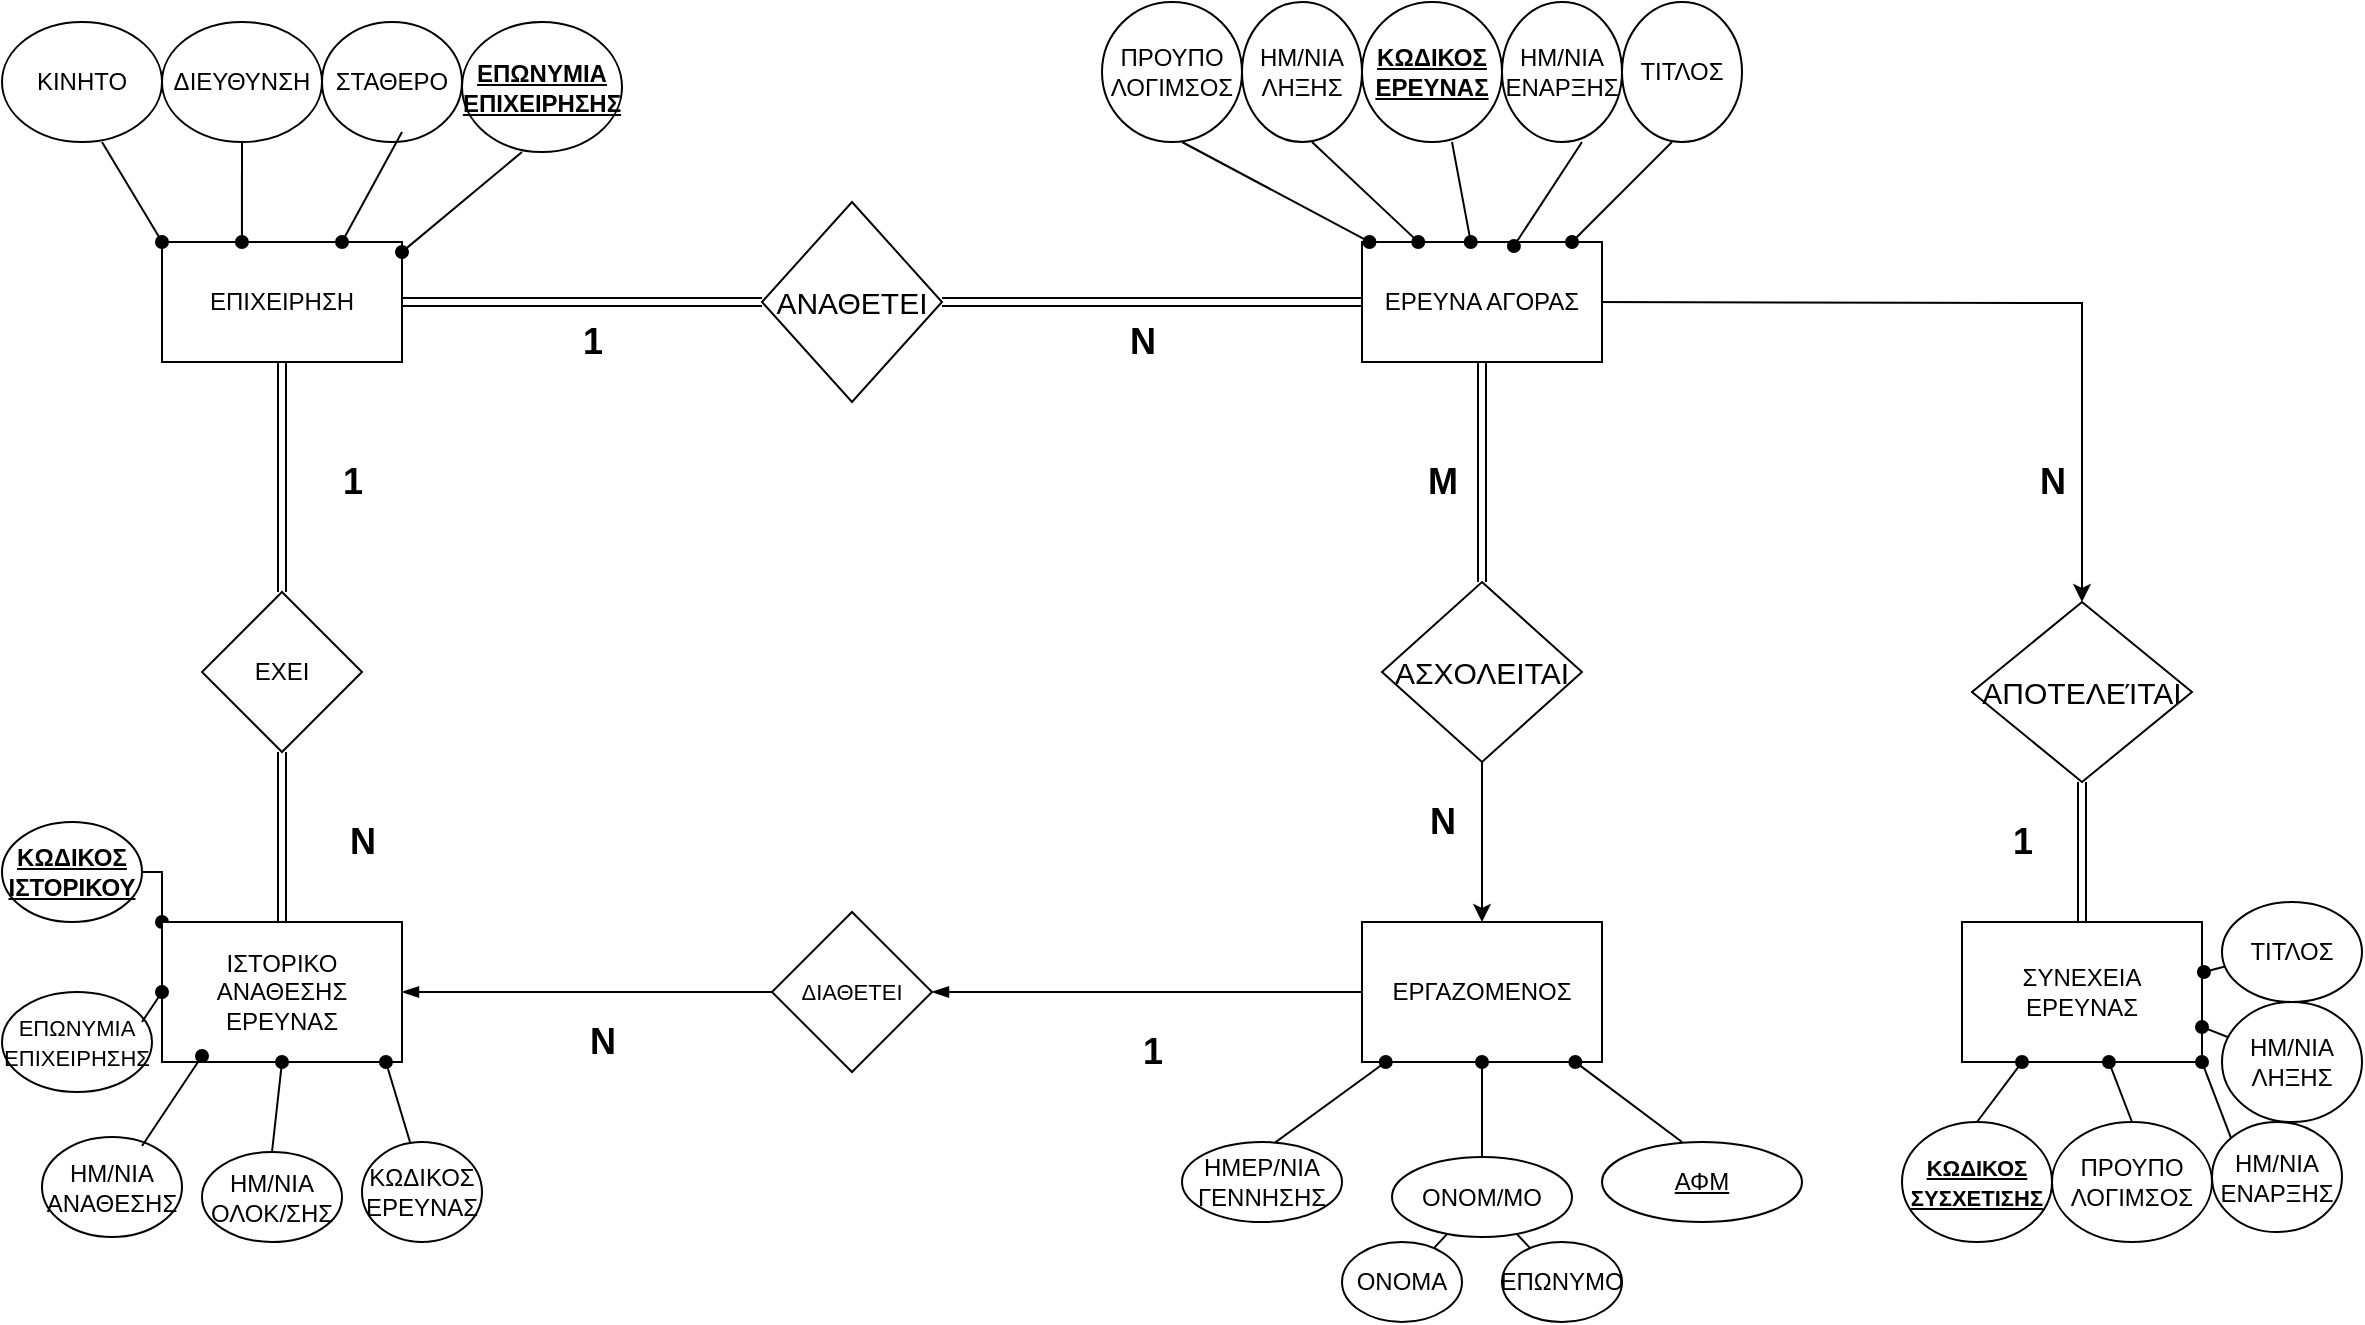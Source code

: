 <mxfile version="21.1.1" type="github">
  <diagram name="Page-1" id="4xuhvQjqA52v9uNUmas1">
    <mxGraphModel dx="1434" dy="788" grid="1" gridSize="10" guides="1" tooltips="1" connect="1" arrows="1" fold="1" page="1" pageScale="1" pageWidth="850" pageHeight="1100" math="0" shadow="0">
      <root>
        <mxCell id="0" />
        <mxCell id="1" parent="0" />
        <mxCell id="7PbP5t5x5OfYu_cqWDmC-59" style="edgeStyle=orthogonalEdgeStyle;rounded=0;orthogonalLoop=1;jettySize=auto;html=1;entryX=0;entryY=0.5;entryDx=0;entryDy=0;shape=link;" edge="1" parent="1" source="7PbP5t5x5OfYu_cqWDmC-60" target="7PbP5t5x5OfYu_cqWDmC-205">
          <mxGeometry relative="1" as="geometry">
            <mxPoint x="675" y="150" as="targetPoint" />
          </mxGeometry>
        </mxCell>
        <mxCell id="7PbP5t5x5OfYu_cqWDmC-236" style="edgeStyle=orthogonalEdgeStyle;rounded=0;orthogonalLoop=1;jettySize=auto;html=1;shape=link;" edge="1" parent="1" source="7PbP5t5x5OfYu_cqWDmC-238" target="7PbP5t5x5OfYu_cqWDmC-174">
          <mxGeometry relative="1" as="geometry" />
        </mxCell>
        <mxCell id="7PbP5t5x5OfYu_cqWDmC-1" value="ΕΠΙΧΕΙΡΗΣΗ" style="rounded=0;whiteSpace=wrap;html=1;" vertex="1" parent="1">
          <mxGeometry x="80" y="120" width="120" height="60" as="geometry" />
        </mxCell>
        <mxCell id="7PbP5t5x5OfYu_cqWDmC-25" style="edgeStyle=orthogonalEdgeStyle;rounded=0;orthogonalLoop=1;jettySize=auto;html=1;entryX=0.5;entryY=0;entryDx=0;entryDy=0;shape=link;" edge="1" parent="1" source="7PbP5t5x5OfYu_cqWDmC-26" target="7PbP5t5x5OfYu_cqWDmC-24">
          <mxGeometry relative="1" as="geometry" />
        </mxCell>
        <mxCell id="7PbP5t5x5OfYu_cqWDmC-8" value="ΗΜ/ΝΙΑ&lt;br&gt;ΕΝΑΡΞΗΣ" style="ellipse;whiteSpace=wrap;html=1;" vertex="1" parent="1">
          <mxGeometry x="750" width="60" height="70" as="geometry" />
        </mxCell>
        <mxCell id="7PbP5t5x5OfYu_cqWDmC-9" value="ΗΜ/ΝΙΑ&lt;br&gt;ΛΗΞΗΣ" style="ellipse;whiteSpace=wrap;html=1;" vertex="1" parent="1">
          <mxGeometry x="620" width="60" height="70" as="geometry" />
        </mxCell>
        <mxCell id="7PbP5t5x5OfYu_cqWDmC-17" value="ΠΡΟΥΠΟ&lt;br&gt;ΛΟΓΙΜΣΟΣ" style="ellipse;whiteSpace=wrap;html=1;direction=south;" vertex="1" parent="1">
          <mxGeometry x="550" width="70" height="70" as="geometry" />
        </mxCell>
        <mxCell id="7PbP5t5x5OfYu_cqWDmC-24" value="ΣΥΝΕΧΕΙΑ&lt;br&gt;ΕΡΕΥΝΑΣ" style="rounded=0;whiteSpace=wrap;html=1;" vertex="1" parent="1">
          <mxGeometry x="980" y="460" width="120" height="70" as="geometry" />
        </mxCell>
        <mxCell id="7PbP5t5x5OfYu_cqWDmC-27" value="" style="edgeStyle=orthogonalEdgeStyle;rounded=0;orthogonalLoop=1;jettySize=auto;html=1;entryX=0.5;entryY=0;entryDx=0;entryDy=0;" edge="1" parent="1" target="7PbP5t5x5OfYu_cqWDmC-26">
          <mxGeometry relative="1" as="geometry">
            <mxPoint x="795" y="150" as="sourcePoint" />
            <mxPoint x="630" y="440" as="targetPoint" />
          </mxGeometry>
        </mxCell>
        <mxCell id="7PbP5t5x5OfYu_cqWDmC-26" value="&lt;font style=&quot;font-size: 15px;&quot;&gt;ΑΠΟΤΕΛΕΊΤΑΙ&lt;/font&gt;" style="rhombus;whiteSpace=wrap;html=1;" vertex="1" parent="1">
          <mxGeometry x="985" y="300" width="110" height="90" as="geometry" />
        </mxCell>
        <mxCell id="7PbP5t5x5OfYu_cqWDmC-32" value="ΗΜ/ΝΙΑ&lt;br&gt;ΕΝΑΡΞΗΣ" style="ellipse;whiteSpace=wrap;html=1;" vertex="1" parent="1">
          <mxGeometry x="1105" y="560" width="65" height="55" as="geometry" />
        </mxCell>
        <mxCell id="7PbP5t5x5OfYu_cqWDmC-34" value="ΤΙΤΛΟΣ" style="ellipse;whiteSpace=wrap;html=1;" vertex="1" parent="1">
          <mxGeometry x="1110" y="450" width="70" height="50" as="geometry" />
        </mxCell>
        <mxCell id="7PbP5t5x5OfYu_cqWDmC-36" value="ΗΜ/ΝΙΑ&lt;br&gt;ΛΗΞΗΣ" style="ellipse;whiteSpace=wrap;html=1;" vertex="1" parent="1">
          <mxGeometry x="1110" y="500" width="70" height="60" as="geometry" />
        </mxCell>
        <mxCell id="7PbP5t5x5OfYu_cqWDmC-42" value="ΠΡΟΥΠΟ&lt;br&gt;ΛΟΓΙΜΣΟΣ" style="ellipse;whiteSpace=wrap;html=1;direction=south;" vertex="1" parent="1">
          <mxGeometry x="1025" y="560" width="80" height="60" as="geometry" />
        </mxCell>
        <mxCell id="7PbP5t5x5OfYu_cqWDmC-43" value="&lt;u style=&quot;font-size: 11px;&quot;&gt;&lt;b&gt;ΚΩΔΙΚΟΣ&lt;br&gt;ΣΥΣΧΕΤΙΣΗΣ&lt;br&gt;&lt;/b&gt;&lt;/u&gt;" style="ellipse;whiteSpace=wrap;html=1;" vertex="1" parent="1">
          <mxGeometry x="950" y="560" width="75" height="60" as="geometry" />
        </mxCell>
        <mxCell id="7PbP5t5x5OfYu_cqWDmC-50" value="ΤΙΤΛΟΣ" style="ellipse;whiteSpace=wrap;html=1;" vertex="1" parent="1">
          <mxGeometry x="810" width="60" height="70" as="geometry" />
        </mxCell>
        <mxCell id="7PbP5t5x5OfYu_cqWDmC-62" value="&lt;u&gt;&lt;b&gt;ΕΠΩΝΥΜΙΑ ΕΠΙΧΕΙΡΗΣΗΣ&lt;/b&gt;&lt;/u&gt;" style="ellipse;whiteSpace=wrap;html=1;fillStyle=cross-hatch;" vertex="1" parent="1">
          <mxGeometry x="230" y="10" width="80" height="65" as="geometry" />
        </mxCell>
        <mxCell id="7PbP5t5x5OfYu_cqWDmC-185" style="edgeStyle=orthogonalEdgeStyle;rounded=0;orthogonalLoop=1;jettySize=auto;html=1;entryX=0.333;entryY=0;entryDx=0;entryDy=0;entryPerimeter=0;startArrow=none;startFill=0;endArrow=oval;endFill=1;" edge="1" parent="1" source="7PbP5t5x5OfYu_cqWDmC-63" target="7PbP5t5x5OfYu_cqWDmC-1">
          <mxGeometry relative="1" as="geometry" />
        </mxCell>
        <mxCell id="7PbP5t5x5OfYu_cqWDmC-63" value="ΔΙΕΥΘΥΝΣΗ" style="ellipse;whiteSpace=wrap;html=1;" vertex="1" parent="1">
          <mxGeometry x="80" y="10" width="80" height="60" as="geometry" />
        </mxCell>
        <mxCell id="7PbP5t5x5OfYu_cqWDmC-64" value="ΣΤΑΘΕΡΟ" style="ellipse;whiteSpace=wrap;html=1;" vertex="1" parent="1">
          <mxGeometry x="160" y="10" width="70" height="60" as="geometry" />
        </mxCell>
        <mxCell id="7PbP5t5x5OfYu_cqWDmC-65" value="ΚΙΝΗΤΟ" style="ellipse;whiteSpace=wrap;html=1;" vertex="1" parent="1">
          <mxGeometry y="10" width="80" height="60" as="geometry" />
        </mxCell>
        <mxCell id="7PbP5t5x5OfYu_cqWDmC-66" value="&lt;b&gt;&lt;u&gt;ΚΩΔΙΚΟΣ&lt;br&gt;ΕΡΕΥΝΑΣ&lt;br&gt;&lt;/u&gt;&lt;/b&gt;" style="ellipse;whiteSpace=wrap;html=1;" vertex="1" parent="1">
          <mxGeometry x="680" width="70" height="70" as="geometry" />
        </mxCell>
        <mxCell id="7PbP5t5x5OfYu_cqWDmC-96" value="ΕΡΓΑΖΟΜΕΝΟΣ" style="rounded=0;whiteSpace=wrap;html=1;" vertex="1" parent="1">
          <mxGeometry x="680" y="460" width="120" height="70" as="geometry" />
        </mxCell>
        <mxCell id="7PbP5t5x5OfYu_cqWDmC-138" style="edgeStyle=orthogonalEdgeStyle;rounded=0;orthogonalLoop=1;jettySize=auto;html=1;" edge="1" parent="1" source="7PbP5t5x5OfYu_cqWDmC-98" target="7PbP5t5x5OfYu_cqWDmC-96">
          <mxGeometry relative="1" as="geometry" />
        </mxCell>
        <mxCell id="7PbP5t5x5OfYu_cqWDmC-98" value="&lt;font style=&quot;font-size: 15px;&quot;&gt;ΑΣΧΟΛΕΙΤΑΙ&lt;/font&gt;" style="rhombus;whiteSpace=wrap;html=1;" vertex="1" parent="1">
          <mxGeometry x="690" y="290" width="100" height="90" as="geometry" />
        </mxCell>
        <mxCell id="7PbP5t5x5OfYu_cqWDmC-101" value="ΚΩΔΙΚΟΣ&lt;br&gt;ΕΡΕΥΝΑΣ" style="ellipse;whiteSpace=wrap;html=1;" vertex="1" parent="1">
          <mxGeometry x="180" y="570" width="60" height="50" as="geometry" />
        </mxCell>
        <mxCell id="7PbP5t5x5OfYu_cqWDmC-103" value="ΗΜ/ΝΙΑ&lt;br&gt;ΑΝΑΘΕΣΗΣ" style="ellipse;whiteSpace=wrap;html=1;" vertex="1" parent="1">
          <mxGeometry x="20" y="567.5" width="70" height="50" as="geometry" />
        </mxCell>
        <mxCell id="7PbP5t5x5OfYu_cqWDmC-104" value="ΗΜ/ΝΙΑ&lt;br&gt;ΟΛΟΚ/ΣΗΣ" style="ellipse;whiteSpace=wrap;html=1;" vertex="1" parent="1">
          <mxGeometry x="100" y="575" width="70" height="45" as="geometry" />
        </mxCell>
        <mxCell id="7PbP5t5x5OfYu_cqWDmC-190" style="edgeStyle=orthogonalEdgeStyle;rounded=0;orthogonalLoop=1;jettySize=auto;html=1;entryX=0;entryY=0;entryDx=0;entryDy=0;endArrow=oval;endFill=1;" edge="1" parent="1" source="7PbP5t5x5OfYu_cqWDmC-105" target="7PbP5t5x5OfYu_cqWDmC-174">
          <mxGeometry relative="1" as="geometry">
            <Array as="points">
              <mxPoint x="80" y="435" />
            </Array>
          </mxGeometry>
        </mxCell>
        <mxCell id="7PbP5t5x5OfYu_cqWDmC-105" value="&lt;u&gt;&lt;b&gt;ΚΩΔΙΚΟΣ&lt;br&gt;ΙΣΤΟΡΙΚΟΥ&lt;/b&gt;&lt;/u&gt;" style="ellipse;whiteSpace=wrap;html=1;" vertex="1" parent="1">
          <mxGeometry y="410" width="70" height="50" as="geometry" />
        </mxCell>
        <mxCell id="7PbP5t5x5OfYu_cqWDmC-146" value="ΑΦΜ" style="ellipse;whiteSpace=wrap;html=1;align=center;fontStyle=4;" vertex="1" parent="1">
          <mxGeometry x="800" y="570" width="100" height="40" as="geometry" />
        </mxCell>
        <mxCell id="7PbP5t5x5OfYu_cqWDmC-156" style="rounded=0;orthogonalLoop=1;jettySize=auto;html=1;endArrow=none;endFill=0;" edge="1" parent="1" source="7PbP5t5x5OfYu_cqWDmC-148" target="7PbP5t5x5OfYu_cqWDmC-154">
          <mxGeometry relative="1" as="geometry" />
        </mxCell>
        <mxCell id="7PbP5t5x5OfYu_cqWDmC-163" style="edgeStyle=orthogonalEdgeStyle;rounded=0;orthogonalLoop=1;jettySize=auto;html=1;endArrow=oval;endFill=1;" edge="1" parent="1" source="7PbP5t5x5OfYu_cqWDmC-148" target="7PbP5t5x5OfYu_cqWDmC-96">
          <mxGeometry relative="1" as="geometry">
            <mxPoint x="730" y="566.124" as="sourcePoint" />
            <mxPoint x="730" y="536" as="targetPoint" />
            <Array as="points" />
          </mxGeometry>
        </mxCell>
        <mxCell id="7PbP5t5x5OfYu_cqWDmC-148" value="ΟΝΟΜ/ΜΟ" style="ellipse;whiteSpace=wrap;html=1;align=center;" vertex="1" parent="1">
          <mxGeometry x="695" y="577.5" width="90" height="40" as="geometry" />
        </mxCell>
        <mxCell id="7PbP5t5x5OfYu_cqWDmC-149" value="" style="endArrow=none;html=1;rounded=0;" edge="1" parent="1" source="7PbP5t5x5OfYu_cqWDmC-153">
          <mxGeometry width="50" height="50" relative="1" as="geometry">
            <mxPoint x="750" y="600" as="sourcePoint" />
            <mxPoint x="710" y="640" as="targetPoint" />
          </mxGeometry>
        </mxCell>
        <mxCell id="7PbP5t5x5OfYu_cqWDmC-154" value="ΕΠΩΝΥΜΟ" style="ellipse;whiteSpace=wrap;html=1;align=center;" vertex="1" parent="1">
          <mxGeometry x="750" y="620" width="60" height="40" as="geometry" />
        </mxCell>
        <mxCell id="7PbP5t5x5OfYu_cqWDmC-157" value="" style="endArrow=none;html=1;rounded=0;" edge="1" parent="1" source="7PbP5t5x5OfYu_cqWDmC-148" target="7PbP5t5x5OfYu_cqWDmC-153">
          <mxGeometry width="50" height="50" relative="1" as="geometry">
            <mxPoint x="734" y="599" as="sourcePoint" />
            <mxPoint x="710" y="640" as="targetPoint" />
          </mxGeometry>
        </mxCell>
        <mxCell id="7PbP5t5x5OfYu_cqWDmC-153" value="ΟΝΟΜΑ" style="ellipse;whiteSpace=wrap;html=1;align=center;" vertex="1" parent="1">
          <mxGeometry x="670" y="620" width="60" height="40" as="geometry" />
        </mxCell>
        <mxCell id="7PbP5t5x5OfYu_cqWDmC-168" value="" style="endArrow=oval;html=1;rounded=0;startArrow=none;startFill=0;endFill=1;" edge="1" parent="1" target="7PbP5t5x5OfYu_cqWDmC-96">
          <mxGeometry width="50" height="50" relative="1" as="geometry">
            <mxPoint x="630" y="575" as="sourcePoint" />
            <mxPoint x="670" y="540" as="targetPoint" />
          </mxGeometry>
        </mxCell>
        <mxCell id="7PbP5t5x5OfYu_cqWDmC-169" value="" style="endArrow=oval;html=1;rounded=0;exitX=0.4;exitY=0;exitDx=0;exitDy=0;exitPerimeter=0;endFill=1;startArrow=none;startFill=0;" edge="1" parent="1" source="7PbP5t5x5OfYu_cqWDmC-146" target="7PbP5t5x5OfYu_cqWDmC-96">
          <mxGeometry width="50" height="50" relative="1" as="geometry">
            <mxPoint x="740" y="585" as="sourcePoint" />
            <mxPoint x="790" y="535" as="targetPoint" />
          </mxGeometry>
        </mxCell>
        <mxCell id="7PbP5t5x5OfYu_cqWDmC-170" value="ΗΜΕΡ/ΝΙΑ&lt;br&gt;ΓΕΝΝΗΣΗΣ" style="ellipse;whiteSpace=wrap;html=1;" vertex="1" parent="1">
          <mxGeometry x="590" y="570" width="80" height="40" as="geometry" />
        </mxCell>
        <mxCell id="7PbP5t5x5OfYu_cqWDmC-102" value="&lt;font style=&quot;font-size: 11px;&quot;&gt;ΕΠΩΝΥΜΙΑ ΕΠΙΧΕΙΡΗΣΗΣ&lt;/font&gt;" style="ellipse;whiteSpace=wrap;html=1;" vertex="1" parent="1">
          <mxGeometry y="495" width="75" height="50" as="geometry" />
        </mxCell>
        <mxCell id="7PbP5t5x5OfYu_cqWDmC-237" style="edgeStyle=orthogonalEdgeStyle;rounded=0;orthogonalLoop=1;jettySize=auto;html=1;endArrow=none;endFill=0;startArrow=blockThin;startFill=1;" edge="1" parent="1" source="7PbP5t5x5OfYu_cqWDmC-240" target="7PbP5t5x5OfYu_cqWDmC-96">
          <mxGeometry relative="1" as="geometry" />
        </mxCell>
        <mxCell id="7PbP5t5x5OfYu_cqWDmC-174" value="ΙΣΤΟΡΙΚΟ&lt;br style=&quot;border-color: var(--border-color);&quot;&gt;ΑΝΑΘΕΣΗΣ&lt;br style=&quot;border-color: var(--border-color);&quot;&gt;ΕΡΕΥΝΑΣ" style="rounded=0;whiteSpace=wrap;html=1;" vertex="1" parent="1">
          <mxGeometry x="80" y="460" width="120" height="70" as="geometry" />
        </mxCell>
        <mxCell id="7PbP5t5x5OfYu_cqWDmC-175" value="" style="edgeStyle=orthogonalEdgeStyle;rounded=0;orthogonalLoop=1;jettySize=auto;html=1;shape=link;" edge="1" parent="1" source="7PbP5t5x5OfYu_cqWDmC-1" target="7PbP5t5x5OfYu_cqWDmC-60">
          <mxGeometry relative="1" as="geometry">
            <mxPoint x="200" y="150" as="sourcePoint" />
            <mxPoint x="670" y="155" as="targetPoint" />
          </mxGeometry>
        </mxCell>
        <mxCell id="7PbP5t5x5OfYu_cqWDmC-60" value="&lt;font style=&quot;font-size: 15px;&quot;&gt;ΑΝΑΘΕΤΕΙ&lt;/font&gt;" style="rhombus;whiteSpace=wrap;html=1;" vertex="1" parent="1">
          <mxGeometry x="380" y="100" width="90" height="100" as="geometry" />
        </mxCell>
        <mxCell id="7PbP5t5x5OfYu_cqWDmC-182" value="" style="endArrow=none;html=1;rounded=0;exitX=1;exitY=0.083;exitDx=0;exitDy=0;exitPerimeter=0;startArrow=oval;startFill=1;" edge="1" parent="1" source="7PbP5t5x5OfYu_cqWDmC-1">
          <mxGeometry width="50" height="50" relative="1" as="geometry">
            <mxPoint x="210" y="125" as="sourcePoint" />
            <mxPoint x="260" y="75" as="targetPoint" />
          </mxGeometry>
        </mxCell>
        <mxCell id="7PbP5t5x5OfYu_cqWDmC-184" value="" style="endArrow=none;html=1;rounded=0;exitX=0.75;exitY=0;exitDx=0;exitDy=0;endFill=0;startArrow=oval;startFill=1;" edge="1" parent="1" source="7PbP5t5x5OfYu_cqWDmC-1">
          <mxGeometry width="50" height="50" relative="1" as="geometry">
            <mxPoint x="150" y="115" as="sourcePoint" />
            <mxPoint x="200" y="65" as="targetPoint" />
          </mxGeometry>
        </mxCell>
        <mxCell id="7PbP5t5x5OfYu_cqWDmC-186" value="" style="endArrow=none;html=1;rounded=0;exitX=0;exitY=0;exitDx=0;exitDy=0;startArrow=oval;startFill=1;" edge="1" parent="1" source="7PbP5t5x5OfYu_cqWDmC-1">
          <mxGeometry width="50" height="50" relative="1" as="geometry">
            <mxPoint y="120" as="sourcePoint" />
            <mxPoint x="50" y="70" as="targetPoint" />
          </mxGeometry>
        </mxCell>
        <mxCell id="7PbP5t5x5OfYu_cqWDmC-191" value="" style="endArrow=oval;html=1;rounded=0;endFill=1;" edge="1" parent="1">
          <mxGeometry width="50" height="50" relative="1" as="geometry">
            <mxPoint x="70" y="572" as="sourcePoint" />
            <mxPoint x="100" y="527" as="targetPoint" />
          </mxGeometry>
        </mxCell>
        <mxCell id="7PbP5t5x5OfYu_cqWDmC-193" value="" style="endArrow=oval;html=1;rounded=0;endFill=1;entryX=0.933;entryY=1;entryDx=0;entryDy=0;entryPerimeter=0;exitX=0.4;exitY=0;exitDx=0;exitDy=0;exitPerimeter=0;" edge="1" parent="1" source="7PbP5t5x5OfYu_cqWDmC-101" target="7PbP5t5x5OfYu_cqWDmC-174">
          <mxGeometry width="50" height="50" relative="1" as="geometry">
            <mxPoint x="212.549" y="566.783" as="sourcePoint" />
            <mxPoint x="200" y="526" as="targetPoint" />
          </mxGeometry>
        </mxCell>
        <mxCell id="7PbP5t5x5OfYu_cqWDmC-194" value="" style="endArrow=oval;html=1;rounded=0;entryX=0;entryY=0.5;entryDx=0;entryDy=0;endFill=1;" edge="1" parent="1" target="7PbP5t5x5OfYu_cqWDmC-174">
          <mxGeometry width="50" height="50" relative="1" as="geometry">
            <mxPoint x="70" y="510" as="sourcePoint" />
            <mxPoint x="105" y="467.5" as="targetPoint" />
          </mxGeometry>
        </mxCell>
        <mxCell id="7PbP5t5x5OfYu_cqWDmC-206" style="edgeStyle=orthogonalEdgeStyle;rounded=0;orthogonalLoop=1;jettySize=auto;html=1;shape=link;" edge="1" parent="1" source="7PbP5t5x5OfYu_cqWDmC-205" target="7PbP5t5x5OfYu_cqWDmC-98">
          <mxGeometry relative="1" as="geometry" />
        </mxCell>
        <mxCell id="7PbP5t5x5OfYu_cqWDmC-205" value="ΕΡΕΥΝΑ ΑΓΟΡΑΣ" style="rounded=0;whiteSpace=wrap;html=1;" vertex="1" parent="1">
          <mxGeometry x="680" y="120" width="120" height="60" as="geometry" />
        </mxCell>
        <mxCell id="7PbP5t5x5OfYu_cqWDmC-207" value="" style="endArrow=none;html=1;rounded=0;startArrow=oval;startFill=1;" edge="1" parent="1">
          <mxGeometry width="50" height="50" relative="1" as="geometry">
            <mxPoint x="785" y="120" as="sourcePoint" />
            <mxPoint x="835" y="70" as="targetPoint" />
          </mxGeometry>
        </mxCell>
        <mxCell id="7PbP5t5x5OfYu_cqWDmC-208" value="" style="endArrow=none;html=1;rounded=0;startArrow=oval;startFill=1;" edge="1" parent="1" source="7PbP5t5x5OfYu_cqWDmC-205">
          <mxGeometry width="50" height="50" relative="1" as="geometry">
            <mxPoint x="540" y="120" as="sourcePoint" />
            <mxPoint x="590" y="70" as="targetPoint" />
          </mxGeometry>
        </mxCell>
        <mxCell id="7PbP5t5x5OfYu_cqWDmC-209" value="" style="endArrow=none;html=1;rounded=0;startArrow=oval;startFill=1;" edge="1" parent="1" source="7PbP5t5x5OfYu_cqWDmC-205">
          <mxGeometry width="50" height="50" relative="1" as="geometry">
            <mxPoint x="605" y="120" as="sourcePoint" />
            <mxPoint x="655" y="70" as="targetPoint" />
          </mxGeometry>
        </mxCell>
        <mxCell id="7PbP5t5x5OfYu_cqWDmC-210" value="" style="endArrow=none;html=1;rounded=0;startArrow=oval;startFill=1;" edge="1" parent="1" source="7PbP5t5x5OfYu_cqWDmC-205">
          <mxGeometry width="50" height="50" relative="1" as="geometry">
            <mxPoint x="675" y="120" as="sourcePoint" />
            <mxPoint x="725" y="70" as="targetPoint" />
          </mxGeometry>
        </mxCell>
        <mxCell id="7PbP5t5x5OfYu_cqWDmC-211" value="" style="endArrow=none;html=1;rounded=0;exitX=0.633;exitY=0.033;exitDx=0;exitDy=0;exitPerimeter=0;startArrow=oval;startFill=1;" edge="1" parent="1" source="7PbP5t5x5OfYu_cqWDmC-205">
          <mxGeometry width="50" height="50" relative="1" as="geometry">
            <mxPoint x="740" y="120" as="sourcePoint" />
            <mxPoint x="790" y="70" as="targetPoint" />
          </mxGeometry>
        </mxCell>
        <mxCell id="7PbP5t5x5OfYu_cqWDmC-215" value="" style="endArrow=oval;html=1;rounded=0;exitX=0.5;exitY=0;exitDx=0;exitDy=0;startArrow=none;startFill=0;endFill=1;" edge="1" parent="1" source="7PbP5t5x5OfYu_cqWDmC-43">
          <mxGeometry width="50" height="50" relative="1" as="geometry">
            <mxPoint x="962.5" y="575" as="sourcePoint" />
            <mxPoint x="1010" y="530" as="targetPoint" />
          </mxGeometry>
        </mxCell>
        <mxCell id="7PbP5t5x5OfYu_cqWDmC-216" value="" style="endArrow=oval;html=1;rounded=0;exitX=0;exitY=0.5;exitDx=0;exitDy=0;startArrow=none;startFill=0;endFill=1;" edge="1" parent="1" source="7PbP5t5x5OfYu_cqWDmC-42" target="7PbP5t5x5OfYu_cqWDmC-24">
          <mxGeometry width="50" height="50" relative="1" as="geometry">
            <mxPoint x="990" y="568" as="sourcePoint" />
            <mxPoint x="1022.5" y="535" as="targetPoint" />
            <Array as="points" />
          </mxGeometry>
        </mxCell>
        <mxCell id="7PbP5t5x5OfYu_cqWDmC-218" value="" style="endArrow=oval;html=1;rounded=0;exitX=0;exitY=0;exitDx=0;exitDy=0;startArrow=none;startFill=0;endFill=1;entryX=1;entryY=1;entryDx=0;entryDy=0;" edge="1" parent="1" source="7PbP5t5x5OfYu_cqWDmC-32" target="7PbP5t5x5OfYu_cqWDmC-24">
          <mxGeometry width="50" height="50" relative="1" as="geometry">
            <mxPoint x="1075" y="570" as="sourcePoint" />
            <mxPoint x="1061" y="540" as="targetPoint" />
            <Array as="points" />
          </mxGeometry>
        </mxCell>
        <mxCell id="7PbP5t5x5OfYu_cqWDmC-219" value="" style="endArrow=oval;html=1;rounded=0;startArrow=none;startFill=0;endFill=1;entryX=1.008;entryY=0.357;entryDx=0;entryDy=0;entryPerimeter=0;" edge="1" parent="1" source="7PbP5t5x5OfYu_cqWDmC-34" target="7PbP5t5x5OfYu_cqWDmC-24">
          <mxGeometry width="50" height="50" relative="1" as="geometry">
            <mxPoint x="1124" y="578" as="sourcePoint" />
            <mxPoint x="1105" y="540" as="targetPoint" />
            <Array as="points" />
          </mxGeometry>
        </mxCell>
        <mxCell id="7PbP5t5x5OfYu_cqWDmC-220" value="" style="endArrow=oval;html=1;rounded=0;startArrow=none;startFill=0;endFill=1;entryX=1;entryY=0.75;entryDx=0;entryDy=0;" edge="1" parent="1" source="7PbP5t5x5OfYu_cqWDmC-36" target="7PbP5t5x5OfYu_cqWDmC-24">
          <mxGeometry width="50" height="50" relative="1" as="geometry">
            <mxPoint x="1121" y="491" as="sourcePoint" />
            <mxPoint x="1106" y="495" as="targetPoint" />
            <Array as="points" />
          </mxGeometry>
        </mxCell>
        <mxCell id="7PbP5t5x5OfYu_cqWDmC-221" value="" style="endArrow=oval;html=1;rounded=0;endFill=1;entryX=0.5;entryY=1;entryDx=0;entryDy=0;exitX=0.5;exitY=0;exitDx=0;exitDy=0;" edge="1" parent="1" source="7PbP5t5x5OfYu_cqWDmC-104" target="7PbP5t5x5OfYu_cqWDmC-174">
          <mxGeometry width="50" height="50" relative="1" as="geometry">
            <mxPoint x="214" y="580" as="sourcePoint" />
            <mxPoint x="197" y="540" as="targetPoint" />
          </mxGeometry>
        </mxCell>
        <mxCell id="7PbP5t5x5OfYu_cqWDmC-222" value="&lt;b&gt;&lt;font style=&quot;font-size: 18px;&quot;&gt;Ν&lt;/font&gt;&lt;/b&gt;" style="text;html=1;align=center;verticalAlign=middle;resizable=0;points=[];autosize=1;strokeColor=none;fillColor=none;" vertex="1" parent="1">
          <mxGeometry x="550" y="150" width="40" height="40" as="geometry" />
        </mxCell>
        <mxCell id="7PbP5t5x5OfYu_cqWDmC-223" value="&lt;b&gt;&lt;font style=&quot;font-size: 18px;&quot;&gt;1&lt;/font&gt;&lt;/b&gt;" style="text;html=1;align=center;verticalAlign=middle;resizable=0;points=[];autosize=1;strokeColor=none;fillColor=none;" vertex="1" parent="1">
          <mxGeometry x="280" y="150" width="30" height="40" as="geometry" />
        </mxCell>
        <mxCell id="7PbP5t5x5OfYu_cqWDmC-225" value="&lt;b&gt;&lt;font style=&quot;font-size: 18px;&quot;&gt;Ν&lt;/font&gt;&lt;/b&gt;" style="text;html=1;align=center;verticalAlign=middle;resizable=0;points=[];autosize=1;strokeColor=none;fillColor=none;" vertex="1" parent="1">
          <mxGeometry x="700" y="390" width="40" height="40" as="geometry" />
        </mxCell>
        <mxCell id="7PbP5t5x5OfYu_cqWDmC-226" value="&lt;span style=&quot;font-size: 18px;&quot;&gt;&lt;b&gt;Μ&lt;/b&gt;&lt;/span&gt;" style="text;html=1;align=center;verticalAlign=middle;resizable=0;points=[];autosize=1;strokeColor=none;fillColor=none;" vertex="1" parent="1">
          <mxGeometry x="700" y="220" width="40" height="40" as="geometry" />
        </mxCell>
        <mxCell id="7PbP5t5x5OfYu_cqWDmC-239" value="" style="edgeStyle=orthogonalEdgeStyle;rounded=0;orthogonalLoop=1;jettySize=auto;html=1;shape=link;" edge="1" parent="1" source="7PbP5t5x5OfYu_cqWDmC-1" target="7PbP5t5x5OfYu_cqWDmC-238">
          <mxGeometry relative="1" as="geometry">
            <mxPoint x="140" y="180" as="sourcePoint" />
            <mxPoint x="140" y="460" as="targetPoint" />
          </mxGeometry>
        </mxCell>
        <mxCell id="7PbP5t5x5OfYu_cqWDmC-238" value="ΕΧΕΙ" style="rhombus;whiteSpace=wrap;html=1;" vertex="1" parent="1">
          <mxGeometry x="100" y="295" width="80" height="80" as="geometry" />
        </mxCell>
        <mxCell id="7PbP5t5x5OfYu_cqWDmC-241" value="" style="edgeStyle=orthogonalEdgeStyle;rounded=0;orthogonalLoop=1;jettySize=auto;html=1;startArrow=blockThin;startFill=1;endArrow=none;endFill=0;" edge="1" parent="1" source="7PbP5t5x5OfYu_cqWDmC-174" target="7PbP5t5x5OfYu_cqWDmC-240">
          <mxGeometry relative="1" as="geometry">
            <mxPoint x="200" y="495" as="sourcePoint" />
            <mxPoint x="680" y="495" as="targetPoint" />
          </mxGeometry>
        </mxCell>
        <mxCell id="7PbP5t5x5OfYu_cqWDmC-240" value="&lt;font style=&quot;font-size: 11px;&quot;&gt;ΔΙΑΘΕΤΕΙ&lt;/font&gt;" style="rhombus;whiteSpace=wrap;html=1;" vertex="1" parent="1">
          <mxGeometry x="385" y="455" width="80" height="80" as="geometry" />
        </mxCell>
        <mxCell id="7PbP5t5x5OfYu_cqWDmC-242" value="&lt;b&gt;&lt;font style=&quot;font-size: 18px;&quot;&gt;1&lt;/font&gt;&lt;/b&gt;" style="text;html=1;align=center;verticalAlign=middle;resizable=0;points=[];autosize=1;strokeColor=none;fillColor=none;" vertex="1" parent="1">
          <mxGeometry x="995" y="400" width="30" height="40" as="geometry" />
        </mxCell>
        <mxCell id="7PbP5t5x5OfYu_cqWDmC-243" value="&lt;b&gt;&lt;font style=&quot;font-size: 18px;&quot;&gt;Ν&lt;/font&gt;&lt;/b&gt;" style="text;html=1;align=center;verticalAlign=middle;resizable=0;points=[];autosize=1;strokeColor=none;fillColor=none;" vertex="1" parent="1">
          <mxGeometry x="280" y="500" width="40" height="40" as="geometry" />
        </mxCell>
        <mxCell id="7PbP5t5x5OfYu_cqWDmC-244" value="&lt;b&gt;&lt;font style=&quot;font-size: 18px;&quot;&gt;1&lt;/font&gt;&lt;/b&gt;" style="text;html=1;align=center;verticalAlign=middle;resizable=0;points=[];autosize=1;strokeColor=none;fillColor=none;" vertex="1" parent="1">
          <mxGeometry x="560" y="505" width="30" height="40" as="geometry" />
        </mxCell>
        <mxCell id="7PbP5t5x5OfYu_cqWDmC-245" value="&lt;b&gt;&lt;font style=&quot;font-size: 18px;&quot;&gt;Ν&lt;/font&gt;&lt;/b&gt;" style="text;html=1;align=center;verticalAlign=middle;resizable=0;points=[];autosize=1;strokeColor=none;fillColor=none;" vertex="1" parent="1">
          <mxGeometry x="1005" y="220" width="40" height="40" as="geometry" />
        </mxCell>
        <mxCell id="7PbP5t5x5OfYu_cqWDmC-246" value="&lt;b&gt;&lt;font style=&quot;font-size: 18px;&quot;&gt;1&lt;/font&gt;&lt;/b&gt;" style="text;html=1;align=center;verticalAlign=middle;resizable=0;points=[];autosize=1;strokeColor=none;fillColor=none;" vertex="1" parent="1">
          <mxGeometry x="160" y="220" width="30" height="40" as="geometry" />
        </mxCell>
        <mxCell id="7PbP5t5x5OfYu_cqWDmC-247" value="&lt;b&gt;&lt;font style=&quot;font-size: 18px;&quot;&gt;Ν&lt;/font&gt;&lt;/b&gt;" style="text;html=1;align=center;verticalAlign=middle;resizable=0;points=[];autosize=1;strokeColor=none;fillColor=none;" vertex="1" parent="1">
          <mxGeometry x="160" y="400" width="40" height="40" as="geometry" />
        </mxCell>
      </root>
    </mxGraphModel>
  </diagram>
</mxfile>
